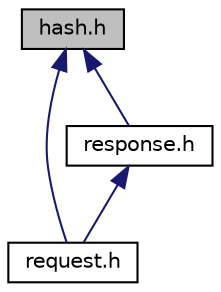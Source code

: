 digraph "hash.h"
{
  edge [fontname="Helvetica",fontsize="10",labelfontname="Helvetica",labelfontsize="10"];
  node [fontname="Helvetica",fontsize="10",shape=record];
  Node7 [label="hash.h",height=0.2,width=0.4,color="black", fillcolor="grey75", style="filled", fontcolor="black"];
  Node7 -> Node8 [dir="back",color="midnightblue",fontsize="10",style="solid",fontname="Helvetica"];
  Node8 [label="request.h",height=0.2,width=0.4,color="black", fillcolor="white", style="filled",URL="$request_8h.html"];
  Node7 -> Node9 [dir="back",color="midnightblue",fontsize="10",style="solid",fontname="Helvetica"];
  Node9 [label="response.h",height=0.2,width=0.4,color="black", fillcolor="white", style="filled",URL="$response_8h.html"];
  Node9 -> Node8 [dir="back",color="midnightblue",fontsize="10",style="solid",fontname="Helvetica"];
}
